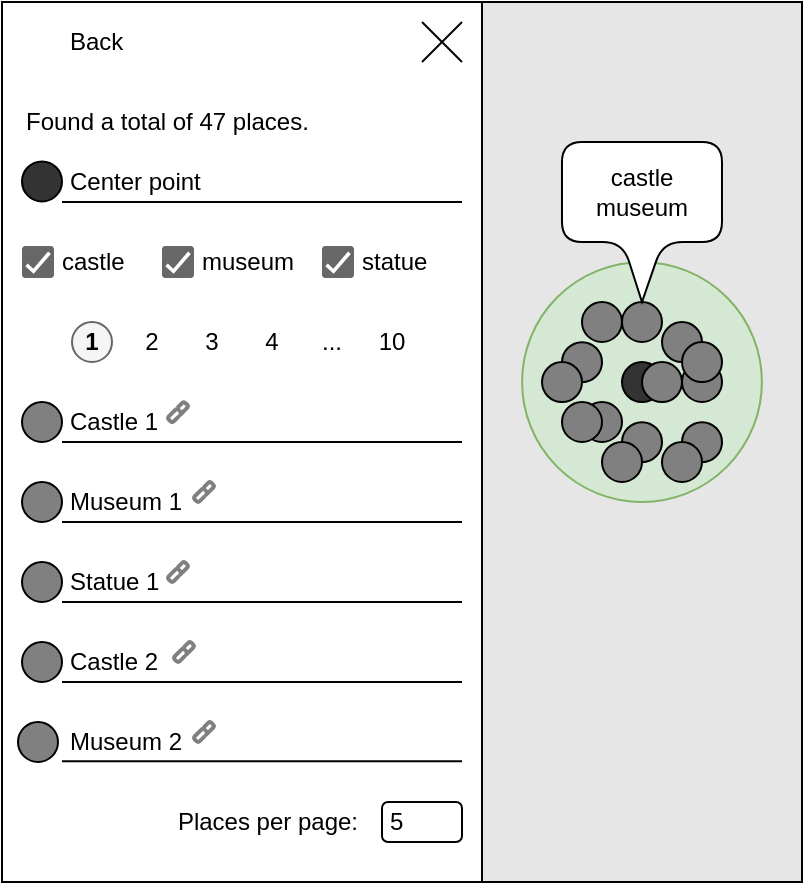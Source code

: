 <mxfile version="22.1.7" type="device">
  <diagram name="Page-1" id="GzWKuZEBUMPd7HJYQsrj">
    <mxGraphModel dx="1434" dy="782" grid="1" gridSize="10" guides="1" tooltips="1" connect="1" arrows="1" fold="1" page="1" pageScale="1" pageWidth="1169" pageHeight="827" math="0" shadow="0">
      <root>
        <mxCell id="0" />
        <mxCell id="1" parent="0" />
        <mxCell id="k4MysIPYV0AEnt-JGveD-1" value="" style="rounded=0;whiteSpace=wrap;html=1;fillColor=#E6E6E6;" vertex="1" parent="1">
          <mxGeometry x="280" y="40" width="160" height="440" as="geometry" />
        </mxCell>
        <mxCell id="k4MysIPYV0AEnt-JGveD-2" value="" style="ellipse;whiteSpace=wrap;html=1;aspect=fixed;fillColor=#d5e8d4;strokeColor=#82b366;" vertex="1" parent="1">
          <mxGeometry x="300.04" y="170.09" width="119.91" height="119.91" as="geometry" />
        </mxCell>
        <mxCell id="k4MysIPYV0AEnt-JGveD-3" value="" style="rounded=0;whiteSpace=wrap;html=1;fillColor=none;" vertex="1" parent="1">
          <mxGeometry x="40" y="40" width="240" height="440" as="geometry" />
        </mxCell>
        <mxCell id="k4MysIPYV0AEnt-JGveD-4" value="" style="endArrow=none;html=1;rounded=0;strokeWidth=1;" edge="1" parent="1">
          <mxGeometry width="50" height="50" relative="1" as="geometry">
            <mxPoint x="250" y="70" as="sourcePoint" />
            <mxPoint x="270" y="50" as="targetPoint" />
          </mxGeometry>
        </mxCell>
        <mxCell id="k4MysIPYV0AEnt-JGveD-5" value="" style="endArrow=none;html=1;rounded=0;strokeWidth=1;" edge="1" parent="1">
          <mxGeometry width="50" height="50" relative="1" as="geometry">
            <mxPoint x="270" y="70" as="sourcePoint" />
            <mxPoint x="250" y="50" as="targetPoint" />
          </mxGeometry>
        </mxCell>
        <mxCell id="k4MysIPYV0AEnt-JGveD-6" value="Found a total of 47 places." style="text;html=1;strokeColor=none;fillColor=none;align=left;verticalAlign=middle;whiteSpace=wrap;rounded=0;" vertex="1" parent="1">
          <mxGeometry x="50" y="80" width="220" height="40" as="geometry" />
        </mxCell>
        <mxCell id="k4MysIPYV0AEnt-JGveD-7" value="" style="dashed=0;labelPosition=right;align=left;shape=mxgraph.gmdl.checkbox;strokeColor=none;fillColor=#676767;strokeWidth=2;aspect=fixed;sketch=0;html=1;" vertex="1" parent="1">
          <mxGeometry x="50" y="162" width="16" height="16" as="geometry" />
        </mxCell>
        <mxCell id="k4MysIPYV0AEnt-JGveD-8" value="castle" style="text;html=1;strokeColor=none;fillColor=none;align=left;verticalAlign=middle;whiteSpace=wrap;rounded=0;spacingLeft=2;" vertex="1" parent="1">
          <mxGeometry x="66" y="160" width="44" height="20" as="geometry" />
        </mxCell>
        <mxCell id="k4MysIPYV0AEnt-JGveD-9" value="" style="dashed=0;labelPosition=right;align=left;shape=mxgraph.gmdl.checkbox;strokeColor=none;fillColor=#676767;strokeWidth=2;aspect=fixed;sketch=0;html=1;" vertex="1" parent="1">
          <mxGeometry x="120" y="162" width="16" height="16" as="geometry" />
        </mxCell>
        <mxCell id="k4MysIPYV0AEnt-JGveD-10" value="museum" style="text;html=1;strokeColor=none;fillColor=none;align=left;verticalAlign=middle;whiteSpace=wrap;rounded=0;spacingLeft=2;" vertex="1" parent="1">
          <mxGeometry x="136" y="160" width="54" height="20" as="geometry" />
        </mxCell>
        <mxCell id="k4MysIPYV0AEnt-JGveD-11" value="" style="dashed=0;labelPosition=right;align=left;shape=mxgraph.gmdl.checkbox;strokeColor=none;fillColor=#676767;strokeWidth=2;aspect=fixed;sketch=0;html=1;" vertex="1" parent="1">
          <mxGeometry x="200" y="162" width="16" height="16" as="geometry" />
        </mxCell>
        <mxCell id="k4MysIPYV0AEnt-JGveD-12" value="statue" style="text;html=1;strokeColor=none;fillColor=none;align=left;verticalAlign=middle;whiteSpace=wrap;rounded=0;spacingLeft=2;" vertex="1" parent="1">
          <mxGeometry x="216" y="160" width="44" height="20" as="geometry" />
        </mxCell>
        <mxCell id="k4MysIPYV0AEnt-JGveD-13" value="Back" style="text;html=1;strokeColor=none;fillColor=none;align=left;verticalAlign=middle;whiteSpace=wrap;rounded=0;spacingLeft=2;" vertex="1" parent="1">
          <mxGeometry x="70" y="50" width="60" height="20" as="geometry" />
        </mxCell>
        <mxCell id="k4MysIPYV0AEnt-JGveD-14" value="" style="shape=image;html=1;verticalAlign=top;verticalLabelPosition=bottom;labelBackgroundColor=#ffffff;imageAspect=0;aspect=fixed;image=https://cdn4.iconfinder.com/data/icons/ionicons/512/icon-arrow-left-a-128.png;fontColor=#808080;imageBackground=none;" vertex="1" parent="1">
          <mxGeometry x="50" y="50" width="20" height="20" as="geometry" />
        </mxCell>
        <mxCell id="k4MysIPYV0AEnt-JGveD-15" value="" style="shape=image;html=1;verticalAlign=top;verticalLabelPosition=bottom;labelBackgroundColor=#ffffff;imageAspect=0;aspect=fixed;image=https://cdn3.iconfinder.com/data/icons/arrow-outline-8/32/left-128.png" vertex="1" parent="1">
          <mxGeometry x="50" y="200" width="20" height="20" as="geometry" />
        </mxCell>
        <mxCell id="k4MysIPYV0AEnt-JGveD-16" value="" style="shape=image;html=1;verticalAlign=top;verticalLabelPosition=bottom;labelBackgroundColor=#ffffff;imageAspect=0;aspect=fixed;image=https://cdn3.iconfinder.com/data/icons/arrow-outline-8/32/right-128.png" vertex="1" parent="1">
          <mxGeometry x="250" y="200" width="20" height="20" as="geometry" />
        </mxCell>
        <mxCell id="k4MysIPYV0AEnt-JGveD-17" value="2" style="text;html=1;strokeColor=none;fillColor=none;align=center;verticalAlign=middle;whiteSpace=wrap;rounded=0;" vertex="1" parent="1">
          <mxGeometry x="100" y="200" width="30" height="20" as="geometry" />
        </mxCell>
        <mxCell id="k4MysIPYV0AEnt-JGveD-18" value="3" style="text;html=1;strokeColor=none;fillColor=none;align=center;verticalAlign=middle;whiteSpace=wrap;rounded=0;" vertex="1" parent="1">
          <mxGeometry x="130" y="200" width="30" height="20" as="geometry" />
        </mxCell>
        <mxCell id="k4MysIPYV0AEnt-JGveD-19" value="10" style="text;html=1;strokeColor=none;fillColor=none;align=center;verticalAlign=middle;whiteSpace=wrap;rounded=0;" vertex="1" parent="1">
          <mxGeometry x="220" y="200" width="30" height="20" as="geometry" />
        </mxCell>
        <mxCell id="k4MysIPYV0AEnt-JGveD-20" value="4" style="text;html=1;strokeColor=none;fillColor=none;align=center;verticalAlign=middle;whiteSpace=wrap;rounded=0;" vertex="1" parent="1">
          <mxGeometry x="160" y="200" width="30" height="20" as="geometry" />
        </mxCell>
        <mxCell id="k4MysIPYV0AEnt-JGveD-21" value="..." style="text;html=1;strokeColor=none;fillColor=none;align=center;verticalAlign=middle;whiteSpace=wrap;rounded=0;" vertex="1" parent="1">
          <mxGeometry x="190" y="200" width="30" height="20" as="geometry" />
        </mxCell>
        <mxCell id="k4MysIPYV0AEnt-JGveD-22" value="" style="ellipse;whiteSpace=wrap;html=1;aspect=fixed;fillColor=#f5f5f5;fontColor=#333333;strokeColor=#666666;" vertex="1" parent="1">
          <mxGeometry x="75" y="200" width="20" height="20" as="geometry" />
        </mxCell>
        <mxCell id="k4MysIPYV0AEnt-JGveD-23" value="1" style="text;html=1;strokeColor=none;fillColor=none;align=center;verticalAlign=middle;whiteSpace=wrap;rounded=0;fontStyle=1" vertex="1" parent="1">
          <mxGeometry x="70" y="200" width="30" height="20" as="geometry" />
        </mxCell>
        <mxCell id="k4MysIPYV0AEnt-JGveD-24" value="" style="endArrow=none;html=1;rounded=0;" edge="1" parent="1">
          <mxGeometry width="50" height="50" relative="1" as="geometry">
            <mxPoint x="270" y="260" as="sourcePoint" />
            <mxPoint x="70" y="260" as="targetPoint" />
          </mxGeometry>
        </mxCell>
        <mxCell id="k4MysIPYV0AEnt-JGveD-25" value="Castle 1" style="text;html=1;strokeColor=none;fillColor=none;align=left;verticalAlign=middle;whiteSpace=wrap;rounded=0;fontColor=#000000;spacingLeft=2;" vertex="1" parent="1">
          <mxGeometry x="70" y="240" width="200" height="20" as="geometry" />
        </mxCell>
        <mxCell id="k4MysIPYV0AEnt-JGveD-26" value="" style="endArrow=none;html=1;rounded=0;" edge="1" parent="1">
          <mxGeometry width="50" height="50" relative="1" as="geometry">
            <mxPoint x="270" y="300" as="sourcePoint" />
            <mxPoint x="70" y="300" as="targetPoint" />
          </mxGeometry>
        </mxCell>
        <mxCell id="k4MysIPYV0AEnt-JGveD-27" value="Museum 1" style="text;html=1;strokeColor=none;fillColor=none;align=left;verticalAlign=middle;whiteSpace=wrap;rounded=0;fontColor=#000000;spacingLeft=2;" vertex="1" parent="1">
          <mxGeometry x="70" y="280" width="200" height="20" as="geometry" />
        </mxCell>
        <mxCell id="k4MysIPYV0AEnt-JGveD-28" value="" style="ellipse;whiteSpace=wrap;html=1;aspect=fixed;fillColor=#808080;" vertex="1" parent="1">
          <mxGeometry x="50" y="280" width="20" height="20" as="geometry" />
        </mxCell>
        <mxCell id="k4MysIPYV0AEnt-JGveD-29" value="" style="endArrow=none;html=1;rounded=0;" edge="1" parent="1">
          <mxGeometry width="50" height="50" relative="1" as="geometry">
            <mxPoint x="270" y="340" as="sourcePoint" />
            <mxPoint x="70" y="340" as="targetPoint" />
          </mxGeometry>
        </mxCell>
        <mxCell id="k4MysIPYV0AEnt-JGveD-30" value="Statue 1" style="text;html=1;strokeColor=none;fillColor=none;align=left;verticalAlign=middle;whiteSpace=wrap;rounded=0;fontColor=#000000;spacingLeft=2;" vertex="1" parent="1">
          <mxGeometry x="70" y="320" width="200" height="20" as="geometry" />
        </mxCell>
        <mxCell id="k4MysIPYV0AEnt-JGveD-31" value="" style="ellipse;whiteSpace=wrap;html=1;aspect=fixed;fillColor=#808080;" vertex="1" parent="1">
          <mxGeometry x="50" y="320" width="20" height="20" as="geometry" />
        </mxCell>
        <mxCell id="k4MysIPYV0AEnt-JGveD-32" value="" style="endArrow=none;html=1;rounded=0;" edge="1" parent="1">
          <mxGeometry width="50" height="50" relative="1" as="geometry">
            <mxPoint x="270" y="380" as="sourcePoint" />
            <mxPoint x="70" y="380" as="targetPoint" />
          </mxGeometry>
        </mxCell>
        <mxCell id="k4MysIPYV0AEnt-JGveD-33" value="Castle 2" style="text;html=1;strokeColor=none;fillColor=none;align=left;verticalAlign=middle;whiteSpace=wrap;rounded=0;fontColor=#000000;spacingLeft=2;" vertex="1" parent="1">
          <mxGeometry x="70" y="360" width="200" height="20" as="geometry" />
        </mxCell>
        <mxCell id="k4MysIPYV0AEnt-JGveD-34" value="" style="ellipse;whiteSpace=wrap;html=1;aspect=fixed;fillColor=#808080;" vertex="1" parent="1">
          <mxGeometry x="50" y="360" width="20" height="20" as="geometry" />
        </mxCell>
        <mxCell id="k4MysIPYV0AEnt-JGveD-35" value="" style="endArrow=none;html=1;rounded=0;" edge="1" parent="1">
          <mxGeometry width="50" height="50" relative="1" as="geometry">
            <mxPoint x="270" y="419.67" as="sourcePoint" />
            <mxPoint x="70" y="419.67" as="targetPoint" />
          </mxGeometry>
        </mxCell>
        <mxCell id="k4MysIPYV0AEnt-JGveD-36" value="Museum 2" style="text;html=1;strokeColor=none;fillColor=none;align=left;verticalAlign=middle;whiteSpace=wrap;rounded=0;fontColor=#000000;spacingLeft=2;" vertex="1" parent="1">
          <mxGeometry x="70" y="399.67" width="200" height="20" as="geometry" />
        </mxCell>
        <mxCell id="k4MysIPYV0AEnt-JGveD-37" value="" style="html=1;verticalLabelPosition=bottom;align=center;labelBackgroundColor=#ffffff;verticalAlign=top;strokeWidth=2;strokeColor=#808080;shadow=0;dashed=0;shape=mxgraph.ios7.icons.link;" vertex="1" parent="1">
          <mxGeometry x="136" y="280" width="10" height="10" as="geometry" />
        </mxCell>
        <mxCell id="k4MysIPYV0AEnt-JGveD-38" value="" style="html=1;verticalLabelPosition=bottom;align=center;labelBackgroundColor=#ffffff;verticalAlign=top;strokeWidth=2;strokeColor=#808080;shadow=0;dashed=0;shape=mxgraph.ios7.icons.link;" vertex="1" parent="1">
          <mxGeometry x="123" y="320" width="10" height="10" as="geometry" />
        </mxCell>
        <mxCell id="k4MysIPYV0AEnt-JGveD-39" value="" style="html=1;verticalLabelPosition=bottom;align=center;labelBackgroundColor=#ffffff;verticalAlign=top;strokeWidth=2;strokeColor=#808080;shadow=0;dashed=0;shape=mxgraph.ios7.icons.link;" vertex="1" parent="1">
          <mxGeometry x="126" y="360" width="10" height="10" as="geometry" />
        </mxCell>
        <mxCell id="k4MysIPYV0AEnt-JGveD-40" value="" style="endArrow=none;html=1;rounded=0;" edge="1" parent="1">
          <mxGeometry width="50" height="50" relative="1" as="geometry">
            <mxPoint x="270" y="140" as="sourcePoint" />
            <mxPoint x="70" y="140" as="targetPoint" />
          </mxGeometry>
        </mxCell>
        <mxCell id="k4MysIPYV0AEnt-JGveD-41" value="" style="ellipse;whiteSpace=wrap;html=1;aspect=fixed;fillColor=#333333;" vertex="1" parent="1">
          <mxGeometry x="50" y="119.73" width="20" height="20" as="geometry" />
        </mxCell>
        <mxCell id="k4MysIPYV0AEnt-JGveD-42" value="Center point" style="text;html=1;strokeColor=none;fillColor=none;align=left;verticalAlign=middle;whiteSpace=wrap;rounded=0;fontColor=#000000;spacingLeft=2;" vertex="1" parent="1">
          <mxGeometry x="70" y="119.73" width="150" height="20" as="geometry" />
        </mxCell>
        <mxCell id="k4MysIPYV0AEnt-JGveD-43" value="" style="ellipse;whiteSpace=wrap;html=1;aspect=fixed;fillColor=#808080;" vertex="1" parent="1">
          <mxGeometry x="50" y="240" width="20" height="20" as="geometry" />
        </mxCell>
        <mxCell id="k4MysIPYV0AEnt-JGveD-44" value="" style="ellipse;whiteSpace=wrap;html=1;aspect=fixed;fillColor=#333333;" vertex="1" parent="1">
          <mxGeometry x="350" y="220.04" width="20" height="20" as="geometry" />
        </mxCell>
        <mxCell id="k4MysIPYV0AEnt-JGveD-45" value="" style="ellipse;whiteSpace=wrap;html=1;aspect=fixed;fillColor=#808080;" vertex="1" parent="1">
          <mxGeometry x="48" y="400" width="20" height="20" as="geometry" />
        </mxCell>
        <mxCell id="k4MysIPYV0AEnt-JGveD-46" value="" style="ellipse;whiteSpace=wrap;html=1;aspect=fixed;fillColor=#808080;" vertex="1" parent="1">
          <mxGeometry x="320" y="210.09" width="20" height="20" as="geometry" />
        </mxCell>
        <mxCell id="k4MysIPYV0AEnt-JGveD-47" value="" style="ellipse;whiteSpace=wrap;html=1;aspect=fixed;fillColor=#808080;" vertex="1" parent="1">
          <mxGeometry x="310" y="220.05" width="20" height="20" as="geometry" />
        </mxCell>
        <mxCell id="k4MysIPYV0AEnt-JGveD-48" value="" style="ellipse;whiteSpace=wrap;html=1;aspect=fixed;fillColor=#808080;" vertex="1" parent="1">
          <mxGeometry x="350" y="250.09" width="20" height="20" as="geometry" />
        </mxCell>
        <mxCell id="k4MysIPYV0AEnt-JGveD-49" value="" style="ellipse;whiteSpace=wrap;html=1;aspect=fixed;fillColor=#808080;" vertex="1" parent="1">
          <mxGeometry x="380" y="250.09" width="20" height="20" as="geometry" />
        </mxCell>
        <mxCell id="k4MysIPYV0AEnt-JGveD-50" value="" style="ellipse;whiteSpace=wrap;html=1;aspect=fixed;fillColor=#808080;" vertex="1" parent="1">
          <mxGeometry x="380" y="220" width="20" height="20" as="geometry" />
        </mxCell>
        <mxCell id="k4MysIPYV0AEnt-JGveD-51" value="" style="ellipse;whiteSpace=wrap;html=1;aspect=fixed;fillColor=#808080;" vertex="1" parent="1">
          <mxGeometry x="349.99" y="190" width="20" height="20" as="geometry" />
        </mxCell>
        <mxCell id="k4MysIPYV0AEnt-JGveD-52" value="" style="ellipse;whiteSpace=wrap;html=1;aspect=fixed;fillColor=#808080;" vertex="1" parent="1">
          <mxGeometry x="370" y="200.05" width="20" height="20" as="geometry" />
        </mxCell>
        <mxCell id="k4MysIPYV0AEnt-JGveD-53" value="" style="ellipse;whiteSpace=wrap;html=1;aspect=fixed;fillColor=#808080;" vertex="1" parent="1">
          <mxGeometry x="380" y="210.05" width="20" height="20" as="geometry" />
        </mxCell>
        <mxCell id="k4MysIPYV0AEnt-JGveD-54" value="" style="ellipse;whiteSpace=wrap;html=1;aspect=fixed;fillColor=#808080;" vertex="1" parent="1">
          <mxGeometry x="360" y="220.05" width="20" height="20" as="geometry" />
        </mxCell>
        <mxCell id="k4MysIPYV0AEnt-JGveD-55" value="" style="ellipse;whiteSpace=wrap;html=1;aspect=fixed;fillColor=#808080;" vertex="1" parent="1">
          <mxGeometry x="330" y="240" width="20" height="20" as="geometry" />
        </mxCell>
        <mxCell id="k4MysIPYV0AEnt-JGveD-56" value="" style="ellipse;whiteSpace=wrap;html=1;aspect=fixed;fillColor=#808080;" vertex="1" parent="1">
          <mxGeometry x="329.99" y="190" width="20" height="20" as="geometry" />
        </mxCell>
        <mxCell id="k4MysIPYV0AEnt-JGveD-57" value="" style="ellipse;whiteSpace=wrap;html=1;aspect=fixed;fillColor=#808080;" vertex="1" parent="1">
          <mxGeometry x="369.99" y="260" width="20" height="20" as="geometry" />
        </mxCell>
        <mxCell id="k4MysIPYV0AEnt-JGveD-58" value="" style="ellipse;whiteSpace=wrap;html=1;aspect=fixed;fillColor=#808080;" vertex="1" parent="1">
          <mxGeometry x="340" y="260" width="20" height="20" as="geometry" />
        </mxCell>
        <mxCell id="k4MysIPYV0AEnt-JGveD-59" value="" style="ellipse;whiteSpace=wrap;html=1;aspect=fixed;fillColor=#808080;" vertex="1" parent="1">
          <mxGeometry x="320" y="240" width="20" height="20" as="geometry" />
        </mxCell>
        <mxCell id="k4MysIPYV0AEnt-JGveD-60" value="castle&lt;br&gt;museum" style="shape=callout;whiteSpace=wrap;html=1;perimeter=calloutPerimeter;size=30;position=0.38;rounded=1;" vertex="1" parent="1">
          <mxGeometry x="319.99" y="110" width="80" height="80" as="geometry" />
        </mxCell>
        <mxCell id="k4MysIPYV0AEnt-JGveD-61" value="" style="html=1;verticalLabelPosition=bottom;align=center;labelBackgroundColor=#ffffff;verticalAlign=top;strokeWidth=2;strokeColor=#808080;shadow=0;dashed=0;shape=mxgraph.ios7.icons.link;" vertex="1" parent="1">
          <mxGeometry x="123" y="240.09" width="10" height="10" as="geometry" />
        </mxCell>
        <mxCell id="k4MysIPYV0AEnt-JGveD-62" value="5" style="rounded=1;whiteSpace=wrap;html=1;align=left;spacingLeft=2;" vertex="1" parent="1">
          <mxGeometry x="230" y="440" width="40" height="20" as="geometry" />
        </mxCell>
        <mxCell id="k4MysIPYV0AEnt-JGveD-63" value="&lt;p class=&quot;MuiTypography-root MuiTypography-body1 css-9l3uo3&quot;&gt;Places per page:&lt;/p&gt;&lt;div class=&quot;MuiInputBase-root MuiOutlinedInput-root MuiInputBase-colorPrimary MuiInputBase-sizeSmall  css-fvipm8&quot; aria-label=&quot;rows per page&quot; role=&quot;navigation&quot;&gt;&lt;/div&gt;" style="text;html=1;strokeColor=none;fillColor=none;align=right;verticalAlign=middle;whiteSpace=wrap;rounded=0;" vertex="1" parent="1">
          <mxGeometry x="110" y="440" width="110" height="20" as="geometry" />
        </mxCell>
        <mxCell id="k4MysIPYV0AEnt-JGveD-64" value="" style="shape=image;html=1;verticalAlign=top;verticalLabelPosition=bottom;labelBackgroundColor=#ffffff;imageAspect=0;aspect=fixed;image=https://cdn1.iconfinder.com/data/icons/material-core/10/arrow-drop-down-128.png" vertex="1" parent="1">
          <mxGeometry x="255" y="445" width="10" height="10" as="geometry" />
        </mxCell>
        <mxCell id="k4MysIPYV0AEnt-JGveD-65" value="" style="html=1;verticalLabelPosition=bottom;align=center;labelBackgroundColor=#ffffff;verticalAlign=top;strokeWidth=2;strokeColor=#808080;shadow=0;dashed=0;shape=mxgraph.ios7.icons.link;" vertex="1" parent="1">
          <mxGeometry x="136" y="400" width="10" height="10" as="geometry" />
        </mxCell>
      </root>
    </mxGraphModel>
  </diagram>
</mxfile>
